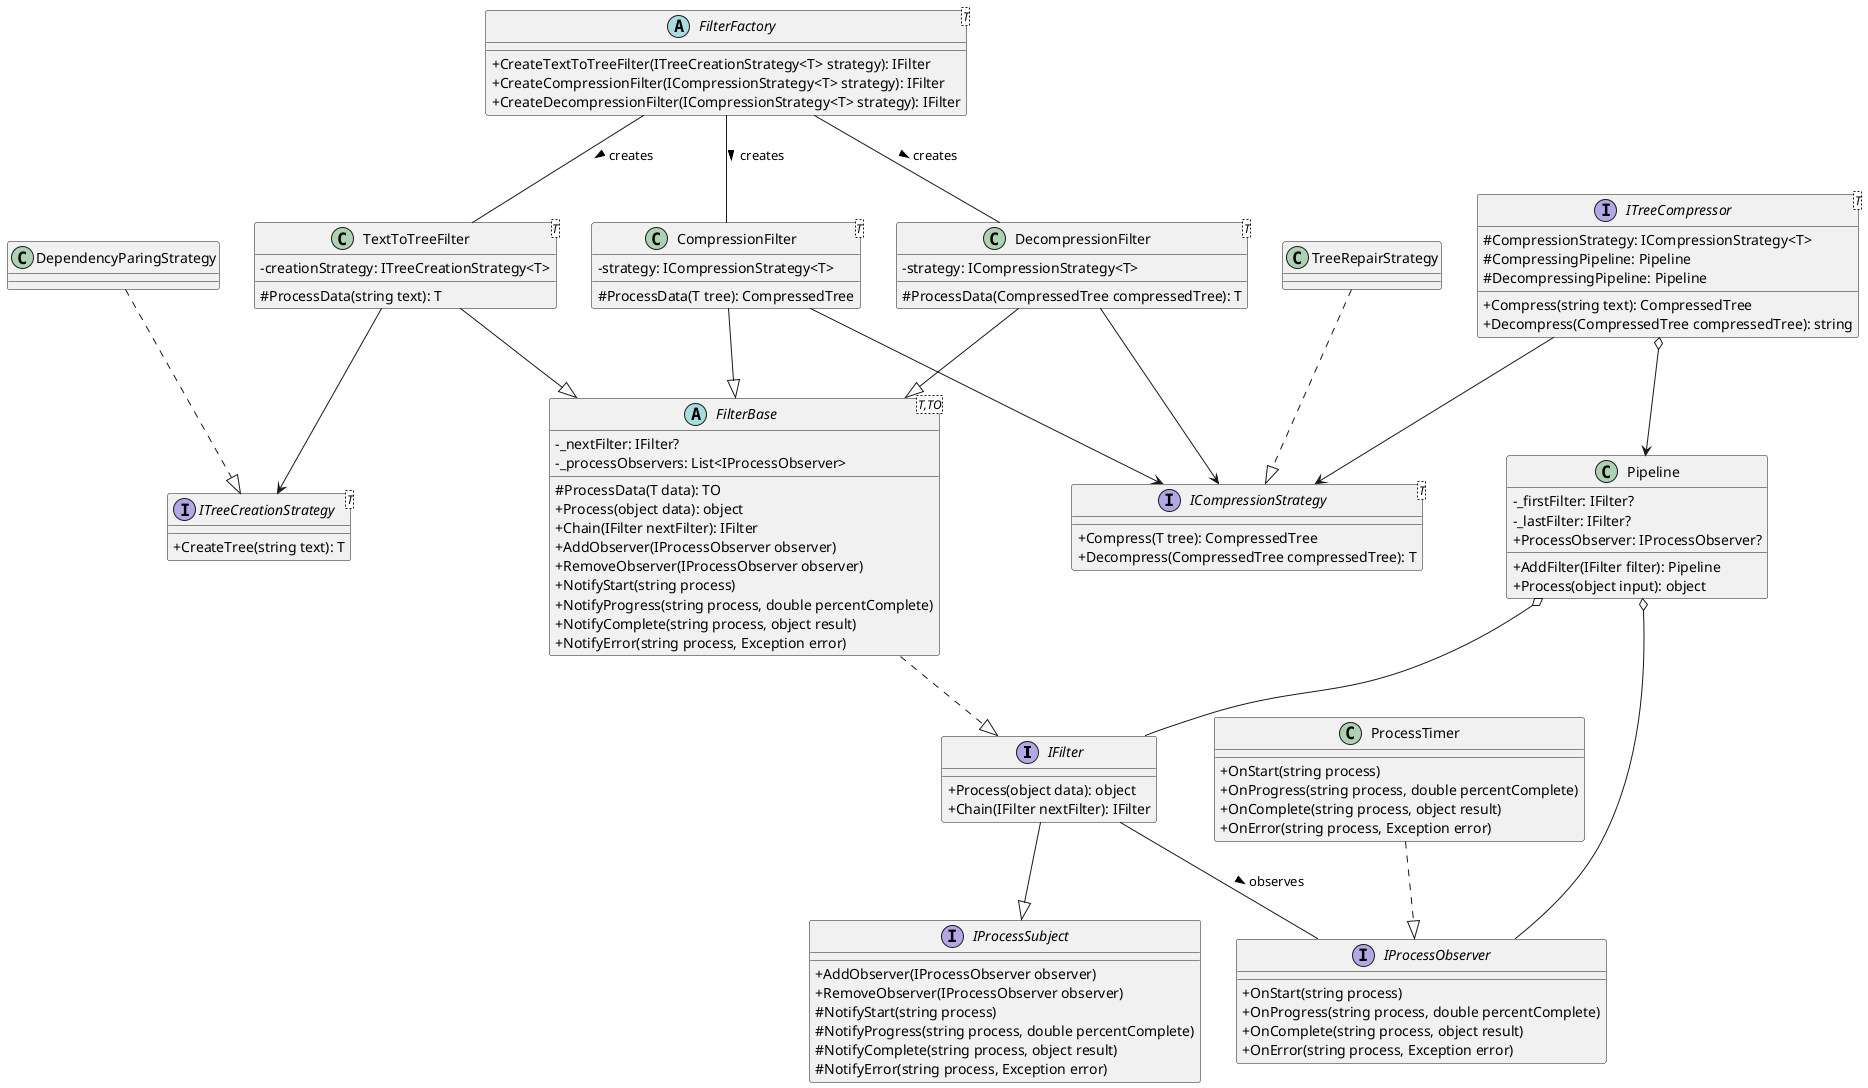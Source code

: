 @startuml
skinparam classAttributeIconSize 0

' Interfaces
interface IFilter {
  +Process(object data): object
  +Chain(IFilter nextFilter): IFilter
}

interface IProcessSubject {
  +AddObserver(IProcessObserver observer)
  +RemoveObserver(IProcessObserver observer)
  #NotifyStart(string process)
  #NotifyProgress(string process, double percentComplete)
  #NotifyComplete(string process, object result)
  #NotifyError(string process, Exception error)
}

interface IProcessObserver {
  +OnStart(string process)
  +OnProgress(string process, double percentComplete)
  +OnComplete(string process, object result)
  +OnError(string process, Exception error)
}

interface "ITreeCompressor<T>" as ITreeCompressor {
  #CompressionStrategy: ICompressionStrategy<T>
  #CompressingPipeline: Pipeline
  #DecompressingPipeline: Pipeline
  +Compress(string text): CompressedTree
  +Decompress(CompressedTree compressedTree): string
}

interface "ICompressionStrategy<T>" as ICompressionStrategy {
  +Compress(T tree): CompressedTree
  +Decompress(CompressedTree compressedTree): T
}

interface "ITreeCreationStrategy<T>" as ITreeCreationStrategy {
  +CreateTree(string text): T
}

' Abstract classes
abstract "FilterBase<T,TO>" as FilterBase {
  -_nextFilter: IFilter?
  -_processObservers: List<IProcessObserver>
  #ProcessData(T data): TO
  +Process(object data): object
  +Chain(IFilter nextFilter): IFilter
  +AddObserver(IProcessObserver observer)
  +RemoveObserver(IProcessObserver observer)
  +NotifyStart(string process)
  +NotifyProgress(string process, double percentComplete)
  +NotifyComplete(string process, object result)
  +NotifyError(string process, Exception error)
}

abstract "FilterFactory<T>" as FilterFactory {
  +CreateTextToTreeFilter(ITreeCreationStrategy<T> strategy): IFilter
  +CreateCompressionFilter(ICompressionStrategy<T> strategy): IFilter
  +CreateDecompressionFilter(ICompressionStrategy<T> strategy): IFilter
}

' Concrete classes
class Pipeline {
  -_firstFilter: IFilter?
  -_lastFilter: IFilter?
  +ProcessObserver: IProcessObserver?
  +AddFilter(IFilter filter): Pipeline
  +Process(object input): object
}

class ProcessTimer {
  +OnStart(string process)
  +OnProgress(string process, double percentComplete)
  +OnComplete(string process, object result)
  +OnError(string process, Exception error)
}

class "TextToTreeFilter<T>" as TextToTreeFilter {
  -creationStrategy: ITreeCreationStrategy<T>
  #ProcessData(string text): T
}

class "CompressionFilter<T>" as CompressionFilter {
  -strategy: ICompressionStrategy<T>
  #ProcessData(T tree): CompressedTree
}

class "DecompressionFilter<T>" as DecompressionFilter {
  -strategy: ICompressionStrategy<T>
  #ProcessData(CompressedTree compressedTree): T
}

class TreeRepairStrategy

' Relationships
IFilter --|> IProcessSubject

FilterBase ..|> IFilter

TextToTreeFilter --|> FilterBase
CompressionFilter --|> FilterBase
DecompressionFilter --|> FilterBase

ProcessTimer ..|> IProcessObserver

TreeRepairStrategy ..|> ICompressionStrategy

Pipeline o-- IFilter
Pipeline o-- IProcessObserver

IFilter -- IProcessObserver : observes >

FilterFactory -- TextToTreeFilter : creates >
FilterFactory -- CompressionFilter : creates >
FilterFactory -- DecompressionFilter : creates >

TextToTreeFilter --> ITreeCreationStrategy

DependencyParingStrategy ..|> ITreeCreationStrategy

CompressionFilter --> ICompressionStrategy
DecompressionFilter --> ICompressionStrategy

ITreeCompressor --> ICompressionStrategy
ITreeCompressor o--> Pipeline

@enduml